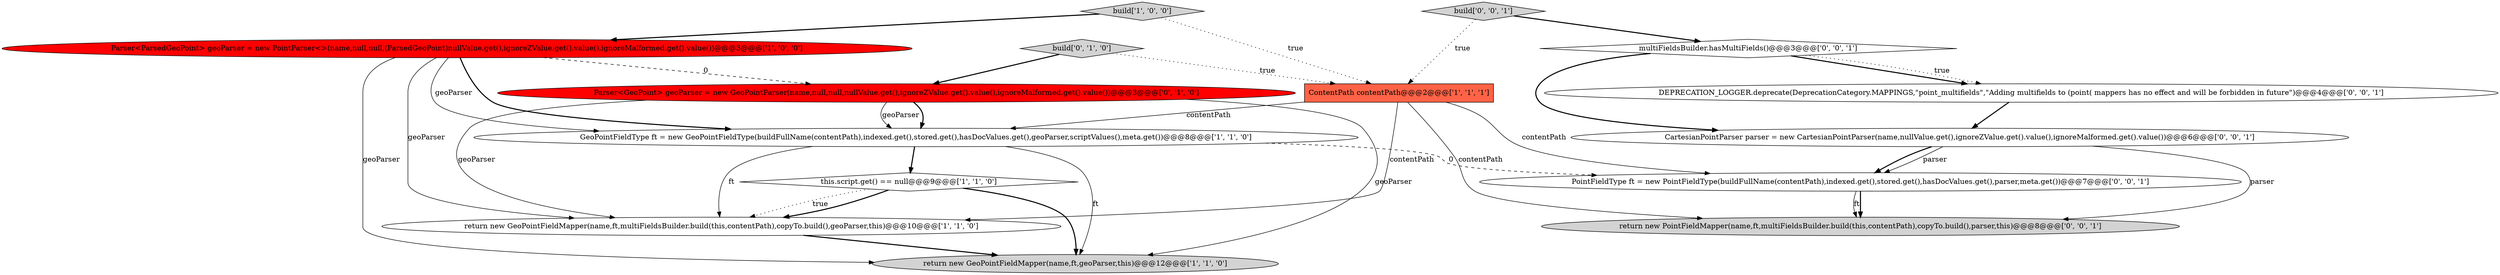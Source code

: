 digraph {
1 [style = filled, label = "build['1', '0', '0']", fillcolor = lightgray, shape = diamond image = "AAA0AAABBB1BBB"];
9 [style = filled, label = "build['0', '0', '1']", fillcolor = lightgray, shape = diamond image = "AAA0AAABBB3BBB"];
2 [style = filled, label = "ContentPath contentPath@@@2@@@['1', '1', '1']", fillcolor = tomato, shape = box image = "AAA0AAABBB1BBB"];
6 [style = filled, label = "GeoPointFieldType ft = new GeoPointFieldType(buildFullName(contentPath),indexed.get(),stored.get(),hasDocValues.get(),geoParser,scriptValues(),meta.get())@@@8@@@['1', '1', '0']", fillcolor = white, shape = ellipse image = "AAA0AAABBB1BBB"];
0 [style = filled, label = "this.script.get() == null@@@9@@@['1', '1', '0']", fillcolor = white, shape = diamond image = "AAA0AAABBB1BBB"];
4 [style = filled, label = "Parser<ParsedGeoPoint> geoParser = new PointParser<>(name,null,null,(ParsedGeoPoint)nullValue.get(),ignoreZValue.get().value(),ignoreMalformed.get().value())@@@3@@@['1', '0', '0']", fillcolor = red, shape = ellipse image = "AAA1AAABBB1BBB"];
5 [style = filled, label = "return new GeoPointFieldMapper(name,ft,geoParser,this)@@@12@@@['1', '1', '0']", fillcolor = lightgray, shape = ellipse image = "AAA0AAABBB1BBB"];
7 [style = filled, label = "build['0', '1', '0']", fillcolor = lightgray, shape = diamond image = "AAA0AAABBB2BBB"];
10 [style = filled, label = "return new PointFieldMapper(name,ft,multiFieldsBuilder.build(this,contentPath),copyTo.build(),parser,this)@@@8@@@['0', '0', '1']", fillcolor = lightgray, shape = ellipse image = "AAA0AAABBB3BBB"];
3 [style = filled, label = "return new GeoPointFieldMapper(name,ft,multiFieldsBuilder.build(this,contentPath),copyTo.build(),geoParser,this)@@@10@@@['1', '1', '0']", fillcolor = white, shape = ellipse image = "AAA0AAABBB1BBB"];
14 [style = filled, label = "DEPRECATION_LOGGER.deprecate(DeprecationCategory.MAPPINGS,\"point_multifields\",\"Adding multifields to (point( mappers has no effect and will be forbidden in future\")@@@4@@@['0', '0', '1']", fillcolor = white, shape = ellipse image = "AAA0AAABBB3BBB"];
8 [style = filled, label = "Parser<GeoPoint> geoParser = new GeoPointParser(name,null,null,nullValue.get(),ignoreZValue.get().value(),ignoreMalformed.get().value())@@@3@@@['0', '1', '0']", fillcolor = red, shape = ellipse image = "AAA1AAABBB2BBB"];
12 [style = filled, label = "PointFieldType ft = new PointFieldType(buildFullName(contentPath),indexed.get(),stored.get(),hasDocValues.get(),parser,meta.get())@@@7@@@['0', '0', '1']", fillcolor = white, shape = ellipse image = "AAA0AAABBB3BBB"];
11 [style = filled, label = "multiFieldsBuilder.hasMultiFields()@@@3@@@['0', '0', '1']", fillcolor = white, shape = diamond image = "AAA0AAABBB3BBB"];
13 [style = filled, label = "CartesianPointParser parser = new CartesianPointParser(name,nullValue.get(),ignoreZValue.get().value(),ignoreMalformed.get().value())@@@6@@@['0', '0', '1']", fillcolor = white, shape = ellipse image = "AAA0AAABBB3BBB"];
0->3 [style = bold, label=""];
2->6 [style = solid, label="contentPath"];
7->2 [style = dotted, label="true"];
1->4 [style = bold, label=""];
4->5 [style = solid, label="geoParser"];
12->10 [style = solid, label="ft"];
9->11 [style = bold, label=""];
8->3 [style = solid, label="geoParser"];
2->12 [style = solid, label="contentPath"];
11->14 [style = bold, label=""];
4->6 [style = bold, label=""];
11->14 [style = dotted, label="true"];
8->6 [style = bold, label=""];
6->0 [style = bold, label=""];
7->8 [style = bold, label=""];
6->5 [style = solid, label="ft"];
2->10 [style = solid, label="contentPath"];
6->12 [style = dashed, label="0"];
13->10 [style = solid, label="parser"];
3->5 [style = bold, label=""];
12->10 [style = bold, label=""];
13->12 [style = bold, label=""];
4->6 [style = solid, label="geoParser"];
4->3 [style = solid, label="geoParser"];
8->5 [style = solid, label="geoParser"];
9->2 [style = dotted, label="true"];
11->13 [style = bold, label=""];
4->8 [style = dashed, label="0"];
13->12 [style = solid, label="parser"];
8->6 [style = solid, label="geoParser"];
0->3 [style = dotted, label="true"];
14->13 [style = bold, label=""];
2->3 [style = solid, label="contentPath"];
1->2 [style = dotted, label="true"];
6->3 [style = solid, label="ft"];
0->5 [style = bold, label=""];
}
